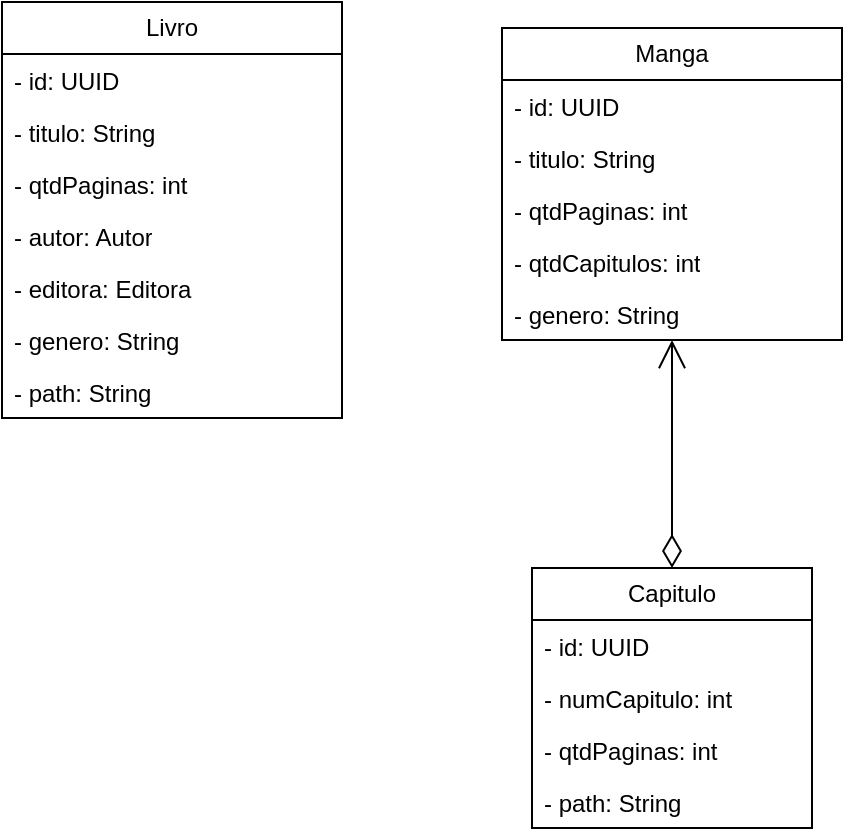<mxfile version="25.0.1">
  <diagram name="Página-1" id="kePlmxGpmtF4XziNF2wc">
    <mxGraphModel dx="1203" dy="735" grid="1" gridSize="10" guides="1" tooltips="1" connect="1" arrows="1" fold="1" page="1" pageScale="1" pageWidth="827" pageHeight="1169" math="0" shadow="0">
      <root>
        <mxCell id="0" />
        <mxCell id="1" parent="0" />
        <mxCell id="WqoEhId0y--rwxdPDdoJ-1" value="Livro" style="swimlane;fontStyle=0;childLayout=stackLayout;horizontal=1;startSize=26;fillColor=none;horizontalStack=0;resizeParent=1;resizeParentMax=0;resizeLast=0;collapsible=1;marginBottom=0;whiteSpace=wrap;html=1;" parent="1" vertex="1">
          <mxGeometry x="110" y="357" width="170" height="208" as="geometry" />
        </mxCell>
        <mxCell id="WqoEhId0y--rwxdPDdoJ-25" value="- id: UUID" style="text;strokeColor=none;fillColor=none;align=left;verticalAlign=top;spacingLeft=4;spacingRight=4;overflow=hidden;rotatable=0;points=[[0,0.5],[1,0.5]];portConstraint=eastwest;whiteSpace=wrap;html=1;" parent="WqoEhId0y--rwxdPDdoJ-1" vertex="1">
          <mxGeometry y="26" width="170" height="26" as="geometry" />
        </mxCell>
        <mxCell id="WqoEhId0y--rwxdPDdoJ-10" value="- titulo: String" style="text;strokeColor=none;fillColor=none;align=left;verticalAlign=top;spacingLeft=4;spacingRight=4;overflow=hidden;rotatable=0;points=[[0,0.5],[1,0.5]];portConstraint=eastwest;whiteSpace=wrap;html=1;" parent="WqoEhId0y--rwxdPDdoJ-1" vertex="1">
          <mxGeometry y="52" width="170" height="26" as="geometry" />
        </mxCell>
        <mxCell id="WqoEhId0y--rwxdPDdoJ-12" value="- qtdPaginas: int" style="text;strokeColor=none;fillColor=none;align=left;verticalAlign=top;spacingLeft=4;spacingRight=4;overflow=hidden;rotatable=0;points=[[0,0.5],[1,0.5]];portConstraint=eastwest;whiteSpace=wrap;html=1;" parent="WqoEhId0y--rwxdPDdoJ-1" vertex="1">
          <mxGeometry y="78" width="170" height="26" as="geometry" />
        </mxCell>
        <mxCell id="WqoEhId0y--rwxdPDdoJ-13" value="- autor: Autor&lt;div&gt;&lt;br&gt;&lt;/div&gt;" style="text;strokeColor=none;fillColor=none;align=left;verticalAlign=top;spacingLeft=4;spacingRight=4;overflow=hidden;rotatable=0;points=[[0,0.5],[1,0.5]];portConstraint=eastwest;whiteSpace=wrap;html=1;" parent="WqoEhId0y--rwxdPDdoJ-1" vertex="1">
          <mxGeometry y="104" width="170" height="26" as="geometry" />
        </mxCell>
        <mxCell id="9T_j-pfeX1tsOrwiIh1w-1" value="&lt;div&gt;- editora: Editora&lt;/div&gt;" style="text;strokeColor=none;fillColor=none;align=left;verticalAlign=top;spacingLeft=4;spacingRight=4;overflow=hidden;rotatable=0;points=[[0,0.5],[1,0.5]];portConstraint=eastwest;whiteSpace=wrap;html=1;" vertex="1" parent="WqoEhId0y--rwxdPDdoJ-1">
          <mxGeometry y="130" width="170" height="26" as="geometry" />
        </mxCell>
        <mxCell id="9T_j-pfeX1tsOrwiIh1w-2" value="- genero: String" style="text;strokeColor=none;fillColor=none;align=left;verticalAlign=top;spacingLeft=4;spacingRight=4;overflow=hidden;rotatable=0;points=[[0,0.5],[1,0.5]];portConstraint=eastwest;whiteSpace=wrap;html=1;" vertex="1" parent="WqoEhId0y--rwxdPDdoJ-1">
          <mxGeometry y="156" width="170" height="26" as="geometry" />
        </mxCell>
        <mxCell id="9T_j-pfeX1tsOrwiIh1w-5" value="- path: String" style="text;strokeColor=none;fillColor=none;align=left;verticalAlign=top;spacingLeft=4;spacingRight=4;overflow=hidden;rotatable=0;points=[[0,0.5],[1,0.5]];portConstraint=eastwest;whiteSpace=wrap;html=1;" vertex="1" parent="WqoEhId0y--rwxdPDdoJ-1">
          <mxGeometry y="182" width="170" height="26" as="geometry" />
        </mxCell>
        <mxCell id="WqoEhId0y--rwxdPDdoJ-5" value="Manga" style="swimlane;fontStyle=0;childLayout=stackLayout;horizontal=1;startSize=26;fillColor=none;horizontalStack=0;resizeParent=1;resizeParentMax=0;resizeLast=0;collapsible=1;marginBottom=0;whiteSpace=wrap;html=1;" parent="1" vertex="1">
          <mxGeometry x="360" y="370" width="170" height="156" as="geometry" />
        </mxCell>
        <mxCell id="WqoEhId0y--rwxdPDdoJ-24" value="- id: UUID" style="text;strokeColor=none;fillColor=none;align=left;verticalAlign=top;spacingLeft=4;spacingRight=4;overflow=hidden;rotatable=0;points=[[0,0.5],[1,0.5]];portConstraint=eastwest;whiteSpace=wrap;html=1;" parent="WqoEhId0y--rwxdPDdoJ-5" vertex="1">
          <mxGeometry y="26" width="170" height="26" as="geometry" />
        </mxCell>
        <mxCell id="WqoEhId0y--rwxdPDdoJ-48" value="- titulo: String" style="text;strokeColor=none;fillColor=none;align=left;verticalAlign=top;spacingLeft=4;spacingRight=4;overflow=hidden;rotatable=0;points=[[0,0.5],[1,0.5]];portConstraint=eastwest;whiteSpace=wrap;html=1;" parent="WqoEhId0y--rwxdPDdoJ-5" vertex="1">
          <mxGeometry y="52" width="170" height="26" as="geometry" />
        </mxCell>
        <mxCell id="WqoEhId0y--rwxdPDdoJ-49" value="- qtdPaginas: int" style="text;strokeColor=none;fillColor=none;align=left;verticalAlign=top;spacingLeft=4;spacingRight=4;overflow=hidden;rotatable=0;points=[[0,0.5],[1,0.5]];portConstraint=eastwest;whiteSpace=wrap;html=1;" parent="WqoEhId0y--rwxdPDdoJ-5" vertex="1">
          <mxGeometry y="78" width="170" height="26" as="geometry" />
        </mxCell>
        <mxCell id="WqoEhId0y--rwxdPDdoJ-23" value="- qtdCapitulos: int" style="text;strokeColor=none;fillColor=none;align=left;verticalAlign=top;spacingLeft=4;spacingRight=4;overflow=hidden;rotatable=0;points=[[0,0.5],[1,0.5]];portConstraint=eastwest;whiteSpace=wrap;html=1;" parent="WqoEhId0y--rwxdPDdoJ-5" vertex="1">
          <mxGeometry y="104" width="170" height="26" as="geometry" />
        </mxCell>
        <mxCell id="9T_j-pfeX1tsOrwiIh1w-4" value="- genero: String" style="text;strokeColor=none;fillColor=none;align=left;verticalAlign=top;spacingLeft=4;spacingRight=4;overflow=hidden;rotatable=0;points=[[0,0.5],[1,0.5]];portConstraint=eastwest;whiteSpace=wrap;html=1;" vertex="1" parent="WqoEhId0y--rwxdPDdoJ-5">
          <mxGeometry y="130" width="170" height="26" as="geometry" />
        </mxCell>
        <mxCell id="WqoEhId0y--rwxdPDdoJ-26" value="Capitulo" style="swimlane;fontStyle=0;childLayout=stackLayout;horizontal=1;startSize=26;fillColor=none;horizontalStack=0;resizeParent=1;resizeParentMax=0;resizeLast=0;collapsible=1;marginBottom=0;whiteSpace=wrap;html=1;" parent="1" vertex="1">
          <mxGeometry x="375" y="640" width="140" height="130" as="geometry" />
        </mxCell>
        <mxCell id="WqoEhId0y--rwxdPDdoJ-27" value="- id: UUID" style="text;strokeColor=none;fillColor=none;align=left;verticalAlign=top;spacingLeft=4;spacingRight=4;overflow=hidden;rotatable=0;points=[[0,0.5],[1,0.5]];portConstraint=eastwest;whiteSpace=wrap;html=1;" parent="WqoEhId0y--rwxdPDdoJ-26" vertex="1">
          <mxGeometry y="26" width="140" height="26" as="geometry" />
        </mxCell>
        <mxCell id="WqoEhId0y--rwxdPDdoJ-28" value="- numCapitulo: int&lt;div&gt;&lt;br&gt;&lt;/div&gt;" style="text;strokeColor=none;fillColor=none;align=left;verticalAlign=top;spacingLeft=4;spacingRight=4;overflow=hidden;rotatable=0;points=[[0,0.5],[1,0.5]];portConstraint=eastwest;whiteSpace=wrap;html=1;" parent="WqoEhId0y--rwxdPDdoJ-26" vertex="1">
          <mxGeometry y="52" width="140" height="26" as="geometry" />
        </mxCell>
        <mxCell id="WqoEhId0y--rwxdPDdoJ-50" value="- qtdPaginas: int" style="text;strokeColor=none;fillColor=none;align=left;verticalAlign=top;spacingLeft=4;spacingRight=4;overflow=hidden;rotatable=0;points=[[0,0.5],[1,0.5]];portConstraint=eastwest;whiteSpace=wrap;html=1;" parent="WqoEhId0y--rwxdPDdoJ-26" vertex="1">
          <mxGeometry y="78" width="140" height="26" as="geometry" />
        </mxCell>
        <mxCell id="WqoEhId0y--rwxdPDdoJ-31" value="- path: String" style="text;strokeColor=none;fillColor=none;align=left;verticalAlign=top;spacingLeft=4;spacingRight=4;overflow=hidden;rotatable=0;points=[[0,0.5],[1,0.5]];portConstraint=eastwest;whiteSpace=wrap;html=1;" parent="WqoEhId0y--rwxdPDdoJ-26" vertex="1">
          <mxGeometry y="104" width="140" height="26" as="geometry" />
        </mxCell>
        <mxCell id="WqoEhId0y--rwxdPDdoJ-39" value="" style="endArrow=open;html=1;endSize=12;startArrow=diamondThin;startSize=14;startFill=0;edgeStyle=orthogonalEdgeStyle;align=left;verticalAlign=bottom;rounded=0;entryX=0.5;entryY=1;entryDx=0;entryDy=0;exitX=0.5;exitY=0;exitDx=0;exitDy=0;" parent="1" source="WqoEhId0y--rwxdPDdoJ-26" target="WqoEhId0y--rwxdPDdoJ-5" edge="1">
          <mxGeometry x="-0.053" y="105" relative="1" as="geometry">
            <mxPoint x="570" y="590" as="sourcePoint" />
            <mxPoint x="570" y="550" as="targetPoint" />
            <mxPoint as="offset" />
          </mxGeometry>
        </mxCell>
      </root>
    </mxGraphModel>
  </diagram>
</mxfile>
